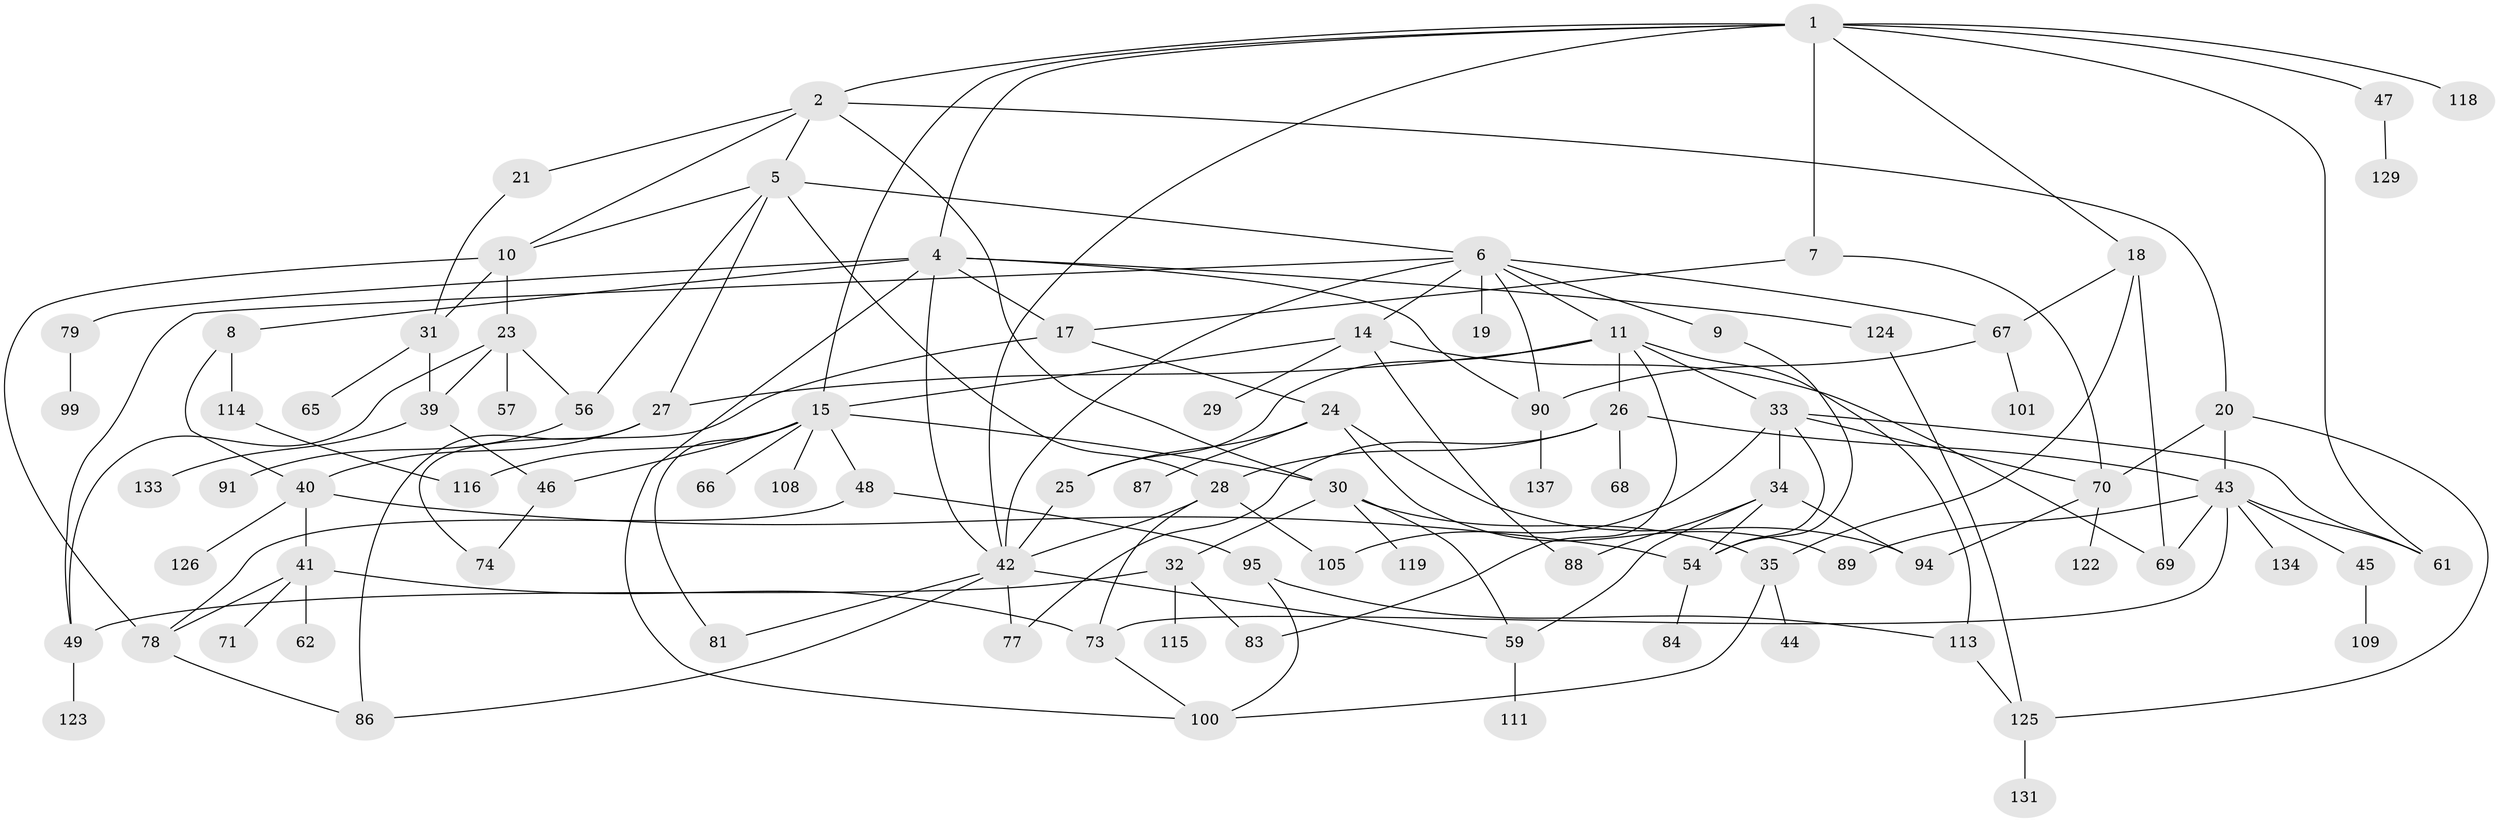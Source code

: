 // original degree distribution, {7: 0.028985507246376812, 5: 0.07971014492753623, 4: 0.15217391304347827, 3: 0.21014492753623187, 6: 0.021739130434782608, 8: 0.007246376811594203, 2: 0.26811594202898553, 1: 0.2318840579710145}
// Generated by graph-tools (version 1.1) at 2025/41/03/06/25 10:41:30]
// undirected, 93 vertices, 148 edges
graph export_dot {
graph [start="1"]
  node [color=gray90,style=filled];
  1 [super="+3"];
  2 [super="+13"];
  4 [super="+16"];
  5 [super="+127"];
  6 [super="+12"];
  7;
  8 [super="+58"];
  9;
  10 [super="+135"];
  11;
  14 [super="+22"];
  15 [super="+50"];
  17 [super="+82"];
  18 [super="+120"];
  19;
  20;
  21;
  23 [super="+38"];
  24 [super="+37"];
  25;
  26 [super="+60"];
  27 [super="+76"];
  28 [super="+93"];
  29;
  30 [super="+63"];
  31 [super="+55"];
  32 [super="+121"];
  33 [super="+51"];
  34 [super="+98"];
  35 [super="+36"];
  39 [super="+92"];
  40 [super="+52"];
  41 [super="+53"];
  42 [super="+138"];
  43 [super="+97"];
  44;
  45;
  46;
  47;
  48;
  49 [super="+64"];
  54 [super="+107"];
  56 [super="+132"];
  57 [super="+106"];
  59 [super="+72"];
  61 [super="+75"];
  62;
  65 [super="+80"];
  66;
  67 [super="+85"];
  68;
  69;
  70 [super="+96"];
  71;
  73 [super="+112"];
  74;
  77;
  78;
  79;
  81 [super="+104"];
  83;
  84;
  86;
  87;
  88;
  89;
  90 [super="+110"];
  91 [super="+102"];
  94;
  95 [super="+103"];
  99 [super="+136"];
  100 [super="+130"];
  101;
  105;
  108;
  109;
  111;
  113;
  114;
  115;
  116 [super="+117"];
  118;
  119;
  122;
  123;
  124;
  125 [super="+128"];
  126;
  129;
  131;
  133;
  134;
  137;
  1 -- 2;
  1 -- 7;
  1 -- 15;
  1 -- 61;
  1 -- 118;
  1 -- 42;
  1 -- 18;
  1 -- 4;
  1 -- 47;
  2 -- 5;
  2 -- 20;
  2 -- 21;
  2 -- 10;
  2 -- 30;
  4 -- 8;
  4 -- 17;
  4 -- 100;
  4 -- 42;
  4 -- 124;
  4 -- 79;
  4 -- 90;
  5 -- 6;
  5 -- 10;
  5 -- 28;
  5 -- 27;
  5 -- 56;
  6 -- 9;
  6 -- 11;
  6 -- 19;
  6 -- 42;
  6 -- 49;
  6 -- 90;
  6 -- 67;
  6 -- 14;
  7 -- 70;
  7 -- 17;
  8 -- 114;
  8 -- 40;
  9 -- 54;
  10 -- 23;
  10 -- 78;
  10 -- 31;
  11 -- 26;
  11 -- 27;
  11 -- 33;
  11 -- 83;
  11 -- 25;
  11 -- 113;
  14 -- 88;
  14 -- 29;
  14 -- 69;
  14 -- 15;
  15 -- 30;
  15 -- 46;
  15 -- 48;
  15 -- 116;
  15 -- 81;
  15 -- 66;
  15 -- 108;
  17 -- 24;
  17 -- 74;
  18 -- 69;
  18 -- 67;
  18 -- 35;
  20 -- 43;
  20 -- 125;
  20 -- 70;
  21 -- 31;
  23 -- 49;
  23 -- 56;
  23 -- 57;
  23 -- 39;
  24 -- 25;
  24 -- 87;
  24 -- 89;
  24 -- 94;
  25 -- 42;
  26 -- 77;
  26 -- 43;
  26 -- 28;
  26 -- 68;
  27 -- 40;
  27 -- 86;
  28 -- 105;
  28 -- 42;
  28 -- 73;
  30 -- 32;
  30 -- 35;
  30 -- 59;
  30 -- 119;
  31 -- 65;
  31 -- 39;
  32 -- 83;
  32 -- 115;
  32 -- 49;
  33 -- 34;
  33 -- 54;
  33 -- 70;
  33 -- 61;
  33 -- 105;
  34 -- 88;
  34 -- 54;
  34 -- 59;
  34 -- 94;
  35 -- 44;
  35 -- 100;
  39 -- 133;
  39 -- 46;
  40 -- 41;
  40 -- 54;
  40 -- 126;
  41 -- 71;
  41 -- 73;
  41 -- 62;
  41 -- 78;
  42 -- 59;
  42 -- 77;
  42 -- 81;
  42 -- 86;
  43 -- 45;
  43 -- 69;
  43 -- 89;
  43 -- 134;
  43 -- 61;
  43 -- 73;
  45 -- 109;
  46 -- 74;
  47 -- 129;
  48 -- 95;
  48 -- 78;
  49 -- 123;
  54 -- 84;
  56 -- 91;
  59 -- 111;
  67 -- 101;
  67 -- 90;
  70 -- 94;
  70 -- 122;
  73 -- 100;
  78 -- 86;
  79 -- 99;
  90 -- 137;
  95 -- 113;
  95 -- 100;
  113 -- 125;
  114 -- 116;
  124 -- 125;
  125 -- 131;
}
